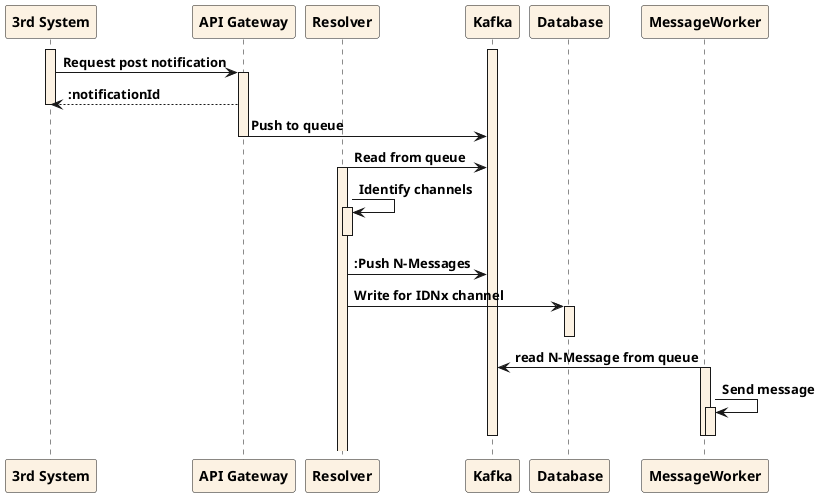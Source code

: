 @startuml

skinparam shadowing false
skinparam backgroundColor transparent
skinparam actor {
    FontStyle bold
}
skinparam sequence {
    ParticipantFontStyle bold
    ParticipantBackgroundColor #FCF2E3
    LifeLineBackgroundColor #FCF2E3
    ArrowFontStyle bold
}

participant "3rd System" as IntegratedSystem
participant "API Gateway" as MNotifyAPI
participant Kafka
participant Resolver
participant Kafka
participant Database
participant MessageWorker

activate Kafka
activate IntegratedSystem

IntegratedSystem -> MNotifyAPI: Request post notification
activate MNotifyAPI

MNotifyAPI --> IntegratedSystem: :notificationId
deactivate IntegratedSystem

MNotifyAPI -> Kafka: Push to queue
deactivate MNotifyAPI

Resolver -> Kafka: Read from queue
activate Resolver

Resolver -> Resolver: Identify channels
activate Resolver
deactivate Resolver

Resolver -> Kafka: :Push N-Messages

Resolver -> Database: Write for IDNx channel
activate Database
deactivate Database

MessageWorker -> Kafka: read N-Message from queue
activate MessageWorker

MessageWorker -> MessageWorker: Send message 
activate MessageWorker
deactivate MessageWorker


deactivate MessageWorker
deactivate Kafka

@enduml